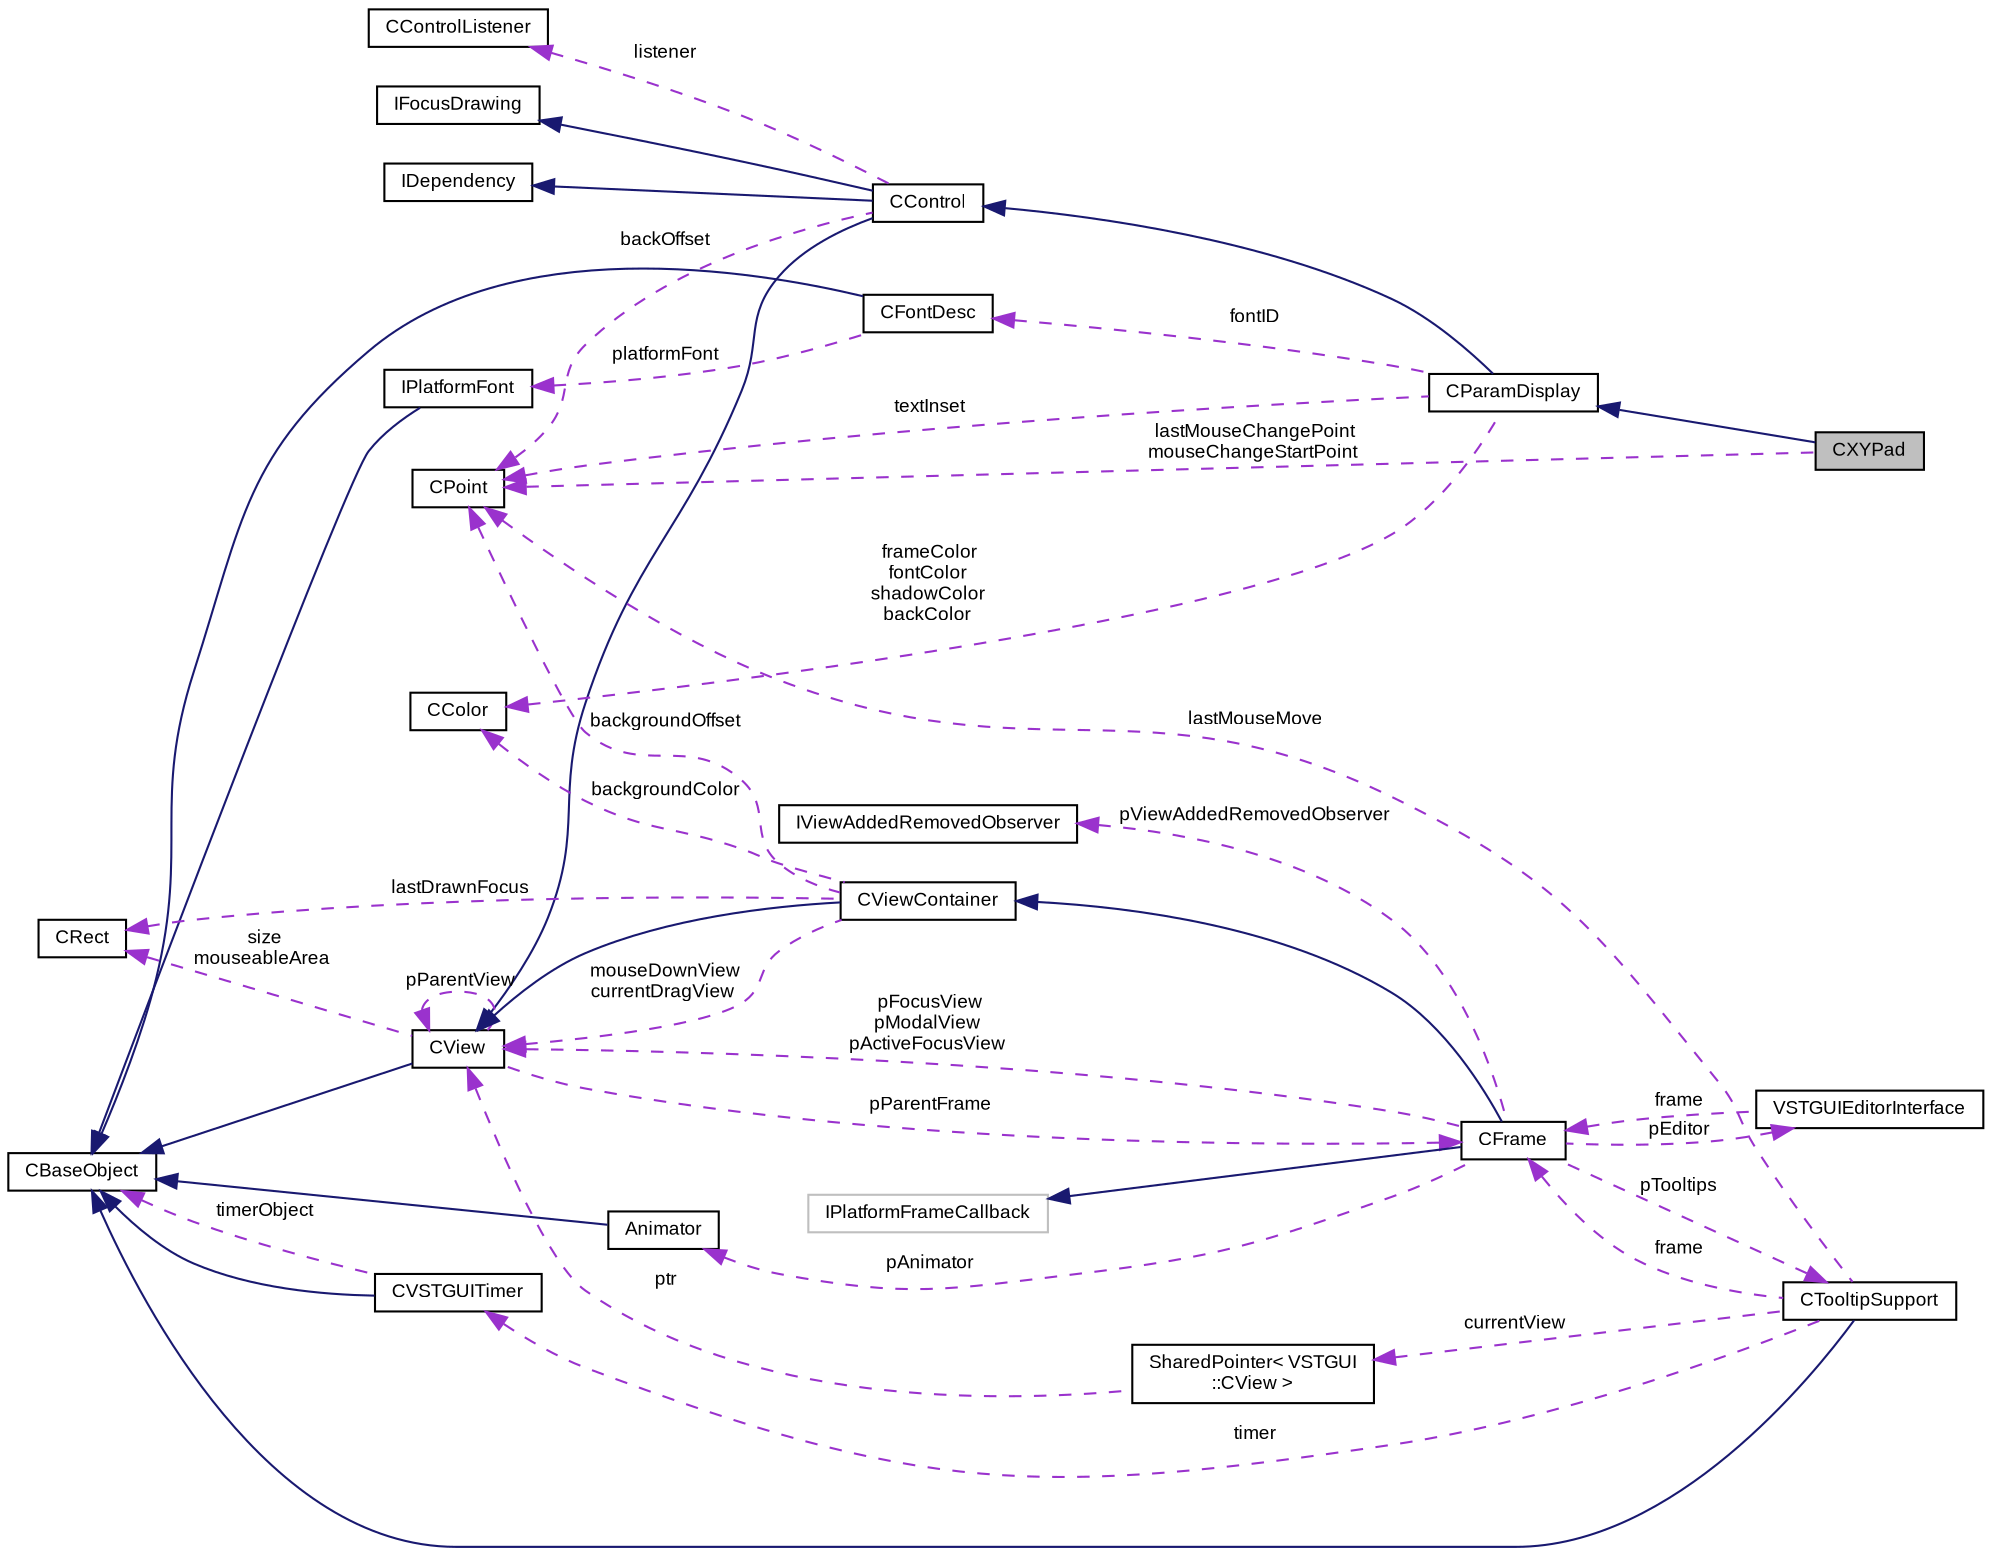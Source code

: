 digraph "CXYPad"
{
  bgcolor="transparent";
  edge [fontname="Arial",fontsize="9",labelfontname="Arial",labelfontsize="9"];
  node [fontname="Arial",fontsize="9",shape=record];
  rankdir="LR";
  Node1 [label="CXYPad",height=0.2,width=0.4,color="black", fillcolor="grey75", style="filled" fontcolor="black"];
  Node2 -> Node1 [dir="back",color="midnightblue",fontsize="9",style="solid",fontname="Arial"];
  Node2 [label="CParamDisplay",height=0.2,width=0.4,color="black",URL="$class_v_s_t_g_u_i_1_1_c_param_display.html",tooltip="a parameter display "];
  Node3 -> Node2 [dir="back",color="midnightblue",fontsize="9",style="solid",fontname="Arial"];
  Node3 [label="CControl",height=0.2,width=0.4,color="black",URL="$class_v_s_t_g_u_i_1_1_c_control.html",tooltip="base class of all VSTGUI controls "];
  Node4 -> Node3 [dir="back",color="midnightblue",fontsize="9",style="solid",fontname="Arial"];
  Node4 [label="CView",height=0.2,width=0.4,color="black",URL="$class_v_s_t_g_u_i_1_1_c_view.html",tooltip="Base Class of all view objects. "];
  Node5 -> Node4 [dir="back",color="midnightblue",fontsize="9",style="solid",fontname="Arial"];
  Node5 [label="CBaseObject",height=0.2,width=0.4,color="black",URL="$class_v_s_t_g_u_i_1_1_c_base_object.html",tooltip="Base Object with reference counter. "];
  Node6 -> Node4 [dir="back",color="darkorchid3",fontsize="9",style="dashed",label=" pParentFrame" ,fontname="Arial"];
  Node6 [label="CFrame",height=0.2,width=0.4,color="black",URL="$class_v_s_t_g_u_i_1_1_c_frame.html",tooltip="The CFrame is the parent container of all views. "];
  Node7 -> Node6 [dir="back",color="midnightblue",fontsize="9",style="solid",fontname="Arial"];
  Node7 [label="CViewContainer",height=0.2,width=0.4,color="black",URL="$class_v_s_t_g_u_i_1_1_c_view_container.html",tooltip="Container Class of CView objects. "];
  Node4 -> Node7 [dir="back",color="midnightblue",fontsize="9",style="solid",fontname="Arial"];
  Node4 -> Node7 [dir="back",color="darkorchid3",fontsize="9",style="dashed",label=" mouseDownView\ncurrentDragView" ,fontname="Arial"];
  Node8 -> Node7 [dir="back",color="darkorchid3",fontsize="9",style="dashed",label=" backgroundOffset" ,fontname="Arial"];
  Node8 [label="CPoint",height=0.2,width=0.4,color="black",URL="$struct_v_s_t_g_u_i_1_1_c_point.html",tooltip="Point structure. "];
  Node9 -> Node7 [dir="back",color="darkorchid3",fontsize="9",style="dashed",label=" backgroundColor" ,fontname="Arial"];
  Node9 [label="CColor",height=0.2,width=0.4,color="black",URL="$struct_v_s_t_g_u_i_1_1_c_color.html",tooltip="RGBA Color structure. "];
  Node10 -> Node7 [dir="back",color="darkorchid3",fontsize="9",style="dashed",label=" lastDrawnFocus" ,fontname="Arial"];
  Node10 [label="CRect",height=0.2,width=0.4,color="black",URL="$struct_v_s_t_g_u_i_1_1_c_rect.html",tooltip="Rect structure. "];
  Node11 -> Node6 [dir="back",color="midnightblue",fontsize="9",style="solid",fontname="Arial"];
  Node11 [label="IPlatformFrameCallback",height=0.2,width=0.4,color="grey75"];
  Node12 -> Node6 [dir="back",color="darkorchid3",fontsize="9",style="dashed",label=" pViewAddedRemovedObserver" ,fontname="Arial"];
  Node12 [label="IViewAddedRemovedObserver",height=0.2,width=0.4,color="black",URL="$class_v_s_t_g_u_i_1_1_i_view_added_removed_observer.html",tooltip="view added removed observer interface for CFrame "];
  Node4 -> Node6 [dir="back",color="darkorchid3",fontsize="9",style="dashed",label=" pFocusView\npModalView\npActiveFocusView" ,fontname="Arial"];
  Node13 -> Node6 [dir="back",color="darkorchid3",fontsize="9",style="dashed",label=" pAnimator" ,fontname="Arial"];
  Node13 [label="Animator",height=0.2,width=0.4,color="black",URL="$class_v_s_t_g_u_i_1_1_animation_1_1_animator.html",tooltip="Animation runner. "];
  Node5 -> Node13 [dir="back",color="midnightblue",fontsize="9",style="solid",fontname="Arial"];
  Node14 -> Node6 [dir="back",color="darkorchid3",fontsize="9",style="dashed",label=" pTooltips" ,fontname="Arial"];
  Node14 [label="CTooltipSupport",height=0.2,width=0.4,color="black",URL="$class_v_s_t_g_u_i_1_1_c_tooltip_support.html",tooltip="Generic Tooltip Support class. "];
  Node5 -> Node14 [dir="back",color="midnightblue",fontsize="9",style="solid",fontname="Arial"];
  Node6 -> Node14 [dir="back",color="darkorchid3",fontsize="9",style="dashed",label=" frame" ,fontname="Arial"];
  Node8 -> Node14 [dir="back",color="darkorchid3",fontsize="9",style="dashed",label=" lastMouseMove" ,fontname="Arial"];
  Node15 -> Node14 [dir="back",color="darkorchid3",fontsize="9",style="dashed",label=" timer" ,fontname="Arial"];
  Node15 [label="CVSTGUITimer",height=0.2,width=0.4,color="black",URL="$class_v_s_t_g_u_i_1_1_c_v_s_t_g_u_i_timer.html",tooltip="A timer class, which posts timer messages to CBaseObjects. "];
  Node5 -> Node15 [dir="back",color="midnightblue",fontsize="9",style="solid",fontname="Arial"];
  Node5 -> Node15 [dir="back",color="darkorchid3",fontsize="9",style="dashed",label=" timerObject" ,fontname="Arial"];
  Node16 -> Node14 [dir="back",color="darkorchid3",fontsize="9",style="dashed",label=" currentView" ,fontname="Arial"];
  Node16 [label="SharedPointer\< VSTGUI\l::CView \>",height=0.2,width=0.4,color="black",URL="$class_v_s_t_g_u_i_1_1_shared_pointer.html"];
  Node4 -> Node16 [dir="back",color="darkorchid3",fontsize="9",style="dashed",label=" ptr" ,fontname="Arial"];
  Node17 -> Node6 [dir="back",color="darkorchid3",fontsize="9",style="dashed",label=" pEditor" ,fontname="Arial"];
  Node17 [label="VSTGUIEditorInterface",height=0.2,width=0.4,color="black",URL="$class_v_s_t_g_u_i_1_1_v_s_t_g_u_i_editor_interface.html"];
  Node6 -> Node17 [dir="back",color="darkorchid3",fontsize="9",style="dashed",label=" frame" ,fontname="Arial"];
  Node4 -> Node4 [dir="back",color="darkorchid3",fontsize="9",style="dashed",label=" pParentView" ,fontname="Arial"];
  Node10 -> Node4 [dir="back",color="darkorchid3",fontsize="9",style="dashed",label=" size\nmouseableArea" ,fontname="Arial"];
  Node18 -> Node3 [dir="back",color="midnightblue",fontsize="9",style="solid",fontname="Arial"];
  Node18 [label="IFocusDrawing",height=0.2,width=0.4,color="black",URL="$class_v_s_t_g_u_i_1_1_i_focus_drawing.html",tooltip="Custom focus drawing interface. "];
  Node19 -> Node3 [dir="back",color="midnightblue",fontsize="9",style="solid",fontname="Arial"];
  Node19 [label="IDependency",height=0.2,width=0.4,color="black",URL="$class_v_s_t_g_u_i_1_1_i_dependency.html",tooltip="simple dependency between objects. "];
  Node20 -> Node3 [dir="back",color="darkorchid3",fontsize="9",style="dashed",label=" listener" ,fontname="Arial"];
  Node20 [label="CControlListener",height=0.2,width=0.4,color="black",URL="$class_c_control_listener.html"];
  Node8 -> Node3 [dir="back",color="darkorchid3",fontsize="9",style="dashed",label=" backOffset" ,fontname="Arial"];
  Node21 -> Node2 [dir="back",color="darkorchid3",fontsize="9",style="dashed",label=" fontID" ,fontname="Arial"];
  Node21 [label="CFontDesc",height=0.2,width=0.4,color="black",URL="$class_v_s_t_g_u_i_1_1_c_font_desc.html",tooltip="font class "];
  Node5 -> Node21 [dir="back",color="midnightblue",fontsize="9",style="solid",fontname="Arial"];
  Node22 -> Node21 [dir="back",color="darkorchid3",fontsize="9",style="dashed",label=" platformFont" ,fontname="Arial"];
  Node22 [label="IPlatformFont",height=0.2,width=0.4,color="black",URL="$class_v_s_t_g_u_i_1_1_i_platform_font.html",tooltip="platform font class "];
  Node5 -> Node22 [dir="back",color="midnightblue",fontsize="9",style="solid",fontname="Arial"];
  Node8 -> Node2 [dir="back",color="darkorchid3",fontsize="9",style="dashed",label=" textInset" ,fontname="Arial"];
  Node9 -> Node2 [dir="back",color="darkorchid3",fontsize="9",style="dashed",label=" frameColor\nfontColor\nshadowColor\nbackColor" ,fontname="Arial"];
  Node8 -> Node1 [dir="back",color="darkorchid3",fontsize="9",style="dashed",label=" lastMouseChangePoint\nmouseChangeStartPoint" ,fontname="Arial"];
}

